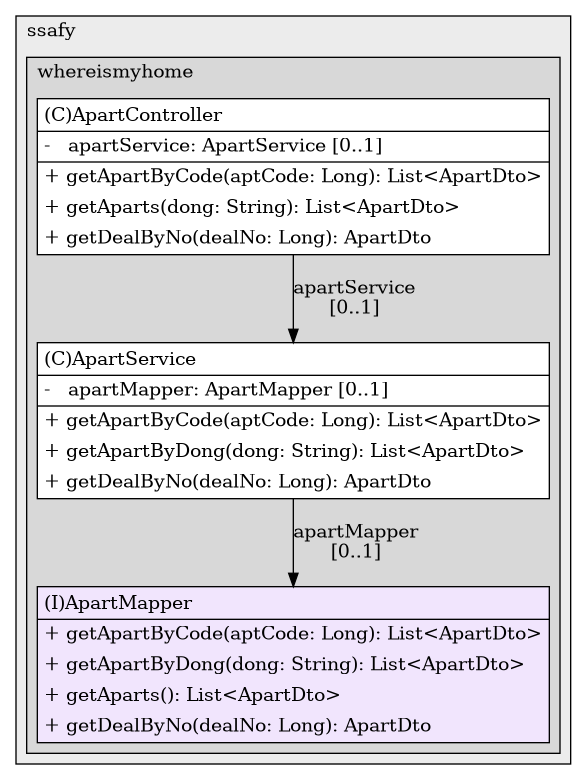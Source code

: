 @startuml

/' diagram meta data start
config=StructureConfiguration;
{
  "projectClassification": {
    "searchMode": "OpenProject", // OpenProject, AllProjects
    "includedProjects": "",
    "pathEndKeywords": "*.impl",
    "isClientPath": "",
    "isClientName": "",
    "isTestPath": "",
    "isTestName": "",
    "isMappingPath": "",
    "isMappingName": "",
    "isDataAccessPath": "",
    "isDataAccessName": "",
    "isDataStructurePath": "",
    "isDataStructureName": "",
    "isInterfaceStructuresPath": "",
    "isInterfaceStructuresName": "",
    "isEntryPointPath": "",
    "isEntryPointName": "",
    "treatFinalFieldsAsMandatory": false
  },
  "graphRestriction": {
    "classPackageExcludeFilter": "",
    "classPackageIncludeFilter": "",
    "classNameExcludeFilter": "",
    "classNameIncludeFilter": "",
    "methodNameExcludeFilter": "",
    "methodNameIncludeFilter": "",
    "removeByInheritance": "", // inheritance/annotation based filtering is done in a second step
    "removeByAnnotation": "",
    "removeByClassPackage": "", // cleanup the graph after inheritance/annotation based filtering is done
    "removeByClassName": "",
    "cutMappings": false,
    "cutEnum": true,
    "cutTests": true,
    "cutClient": true,
    "cutDataAccess": false,
    "cutInterfaceStructures": false,
    "cutDataStructures": false,
    "cutGetterAndSetter": true,
    "cutConstructors": true
  },
  "graphTraversal": {
    "forwardDepth": 6,
    "backwardDepth": 6,
    "classPackageExcludeFilter": "",
    "classPackageIncludeFilter": "",
    "classNameExcludeFilter": "",
    "classNameIncludeFilter": "",
    "methodNameExcludeFilter": "",
    "methodNameIncludeFilter": "",
    "hideMappings": false,
    "hideDataStructures": false,
    "hidePrivateMethods": true,
    "hideInterfaceCalls": true, // indirection: implementation -> interface (is hidden) -> implementation
    "onlyShowApplicationEntryPoints": false, // root node is included
    "useMethodCallsForStructureDiagram": "ForwardOnly" // ForwardOnly, BothDirections, No
  },
  "details": {
    "aggregation": "GroupByClass", // ByClass, GroupByClass, None
    "showClassGenericTypes": true,
    "showMethods": true,
    "showMethodParameterNames": true,
    "showMethodParameterTypes": true,
    "showMethodReturnType": true,
    "showPackageLevels": 2,
    "showDetailedClassStructure": true
  },
  "rootClass": "com.ssafy.whereismyhome.apart.model.mapper.ApartMapper",
  "extensionCallbackMethod": "" // qualified.class.name#methodName - signature: public static String method(String)
}
diagram meta data end '/



digraph g {
    rankdir="TB"
    splines=polyline
    

'nodes 
subgraph cluster_109727380 { 
   	label=ssafy
	labeljust=l
	fillcolor="#ececec"
	style=filled
   
   subgraph cluster_1421979202 { 
   	label=whereismyhome
	labeljust=l
	fillcolor="#d8d8d8"
	style=filled
   
   ApartController1061054353[
	label=<<TABLE BORDER="1" CELLBORDER="0" CELLPADDING="4" CELLSPACING="0">
<TR><TD ALIGN="LEFT" >(C)ApartController</TD></TR>
<HR/>
<TR><TD ALIGN="LEFT" >-   apartService: ApartService [0..1]</TD></TR>
<HR/>
<TR><TD ALIGN="LEFT" >+ getApartByCode(aptCode: Long): List&lt;ApartDto&gt;</TD></TR>
<TR><TD ALIGN="LEFT" >+ getAparts(dong: String): List&lt;ApartDto&gt;</TD></TR>
<TR><TD ALIGN="LEFT" >+ getDealByNo(dealNo: Long): ApartDto</TD></TR>
</TABLE>>
	style=filled
	margin=0
	shape=plaintext
	fillcolor="#FFFFFF"
];

ApartMapper869301063[
	label=<<TABLE BORDER="1" CELLBORDER="0" CELLPADDING="4" CELLSPACING="0">
<TR><TD ALIGN="LEFT" >(I)ApartMapper</TD></TR>
<HR/>
<TR><TD ALIGN="LEFT" >+ getApartByCode(aptCode: Long): List&lt;ApartDto&gt;</TD></TR>
<TR><TD ALIGN="LEFT" >+ getApartByDong(dong: String): List&lt;ApartDto&gt;</TD></TR>
<TR><TD ALIGN="LEFT" >+ getAparts(): List&lt;ApartDto&gt;</TD></TR>
<TR><TD ALIGN="LEFT" >+ getDealByNo(dealNo: Long): ApartDto</TD></TR>
</TABLE>>
	style=filled
	margin=0
	shape=plaintext
	fillcolor="#F1E5FD"
];

ApartService31928515[
	label=<<TABLE BORDER="1" CELLBORDER="0" CELLPADDING="4" CELLSPACING="0">
<TR><TD ALIGN="LEFT" >(C)ApartService</TD></TR>
<HR/>
<TR><TD ALIGN="LEFT" >-   apartMapper: ApartMapper [0..1]</TD></TR>
<HR/>
<TR><TD ALIGN="LEFT" >+ getApartByCode(aptCode: Long): List&lt;ApartDto&gt;</TD></TR>
<TR><TD ALIGN="LEFT" >+ getApartByDong(dong: String): List&lt;ApartDto&gt;</TD></TR>
<TR><TD ALIGN="LEFT" >+ getDealByNo(dealNo: Long): ApartDto</TD></TR>
</TABLE>>
	style=filled
	margin=0
	shape=plaintext
	fillcolor="#FFFFFF"
];
} 
} 

'edges    
ApartController1061054353 -> ApartService31928515[label="apartService
[0..1]"];
ApartService31928515 -> ApartMapper869301063[label="apartMapper
[0..1]"];
    
}
@enduml